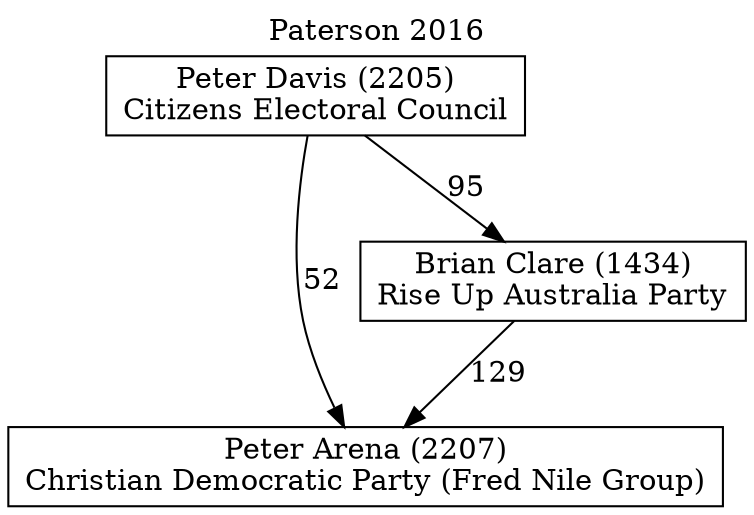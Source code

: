 // House preference flow
digraph "Peter Arena (2207)_Paterson_2016" {
	graph [label="Paterson 2016" labelloc=t mclimit=10]
	node [shape=box]
	"Peter Arena (2207)" [label="Peter Arena (2207)
Christian Democratic Party (Fred Nile Group)"]
	"Brian Clare (1434)" [label="Brian Clare (1434)
Rise Up Australia Party"]
	"Peter Davis (2205)" [label="Peter Davis (2205)
Citizens Electoral Council"]
	"Brian Clare (1434)" -> "Peter Arena (2207)" [label=129]
	"Peter Davis (2205)" -> "Brian Clare (1434)" [label=95]
	"Peter Davis (2205)" -> "Peter Arena (2207)" [label=52]
}
